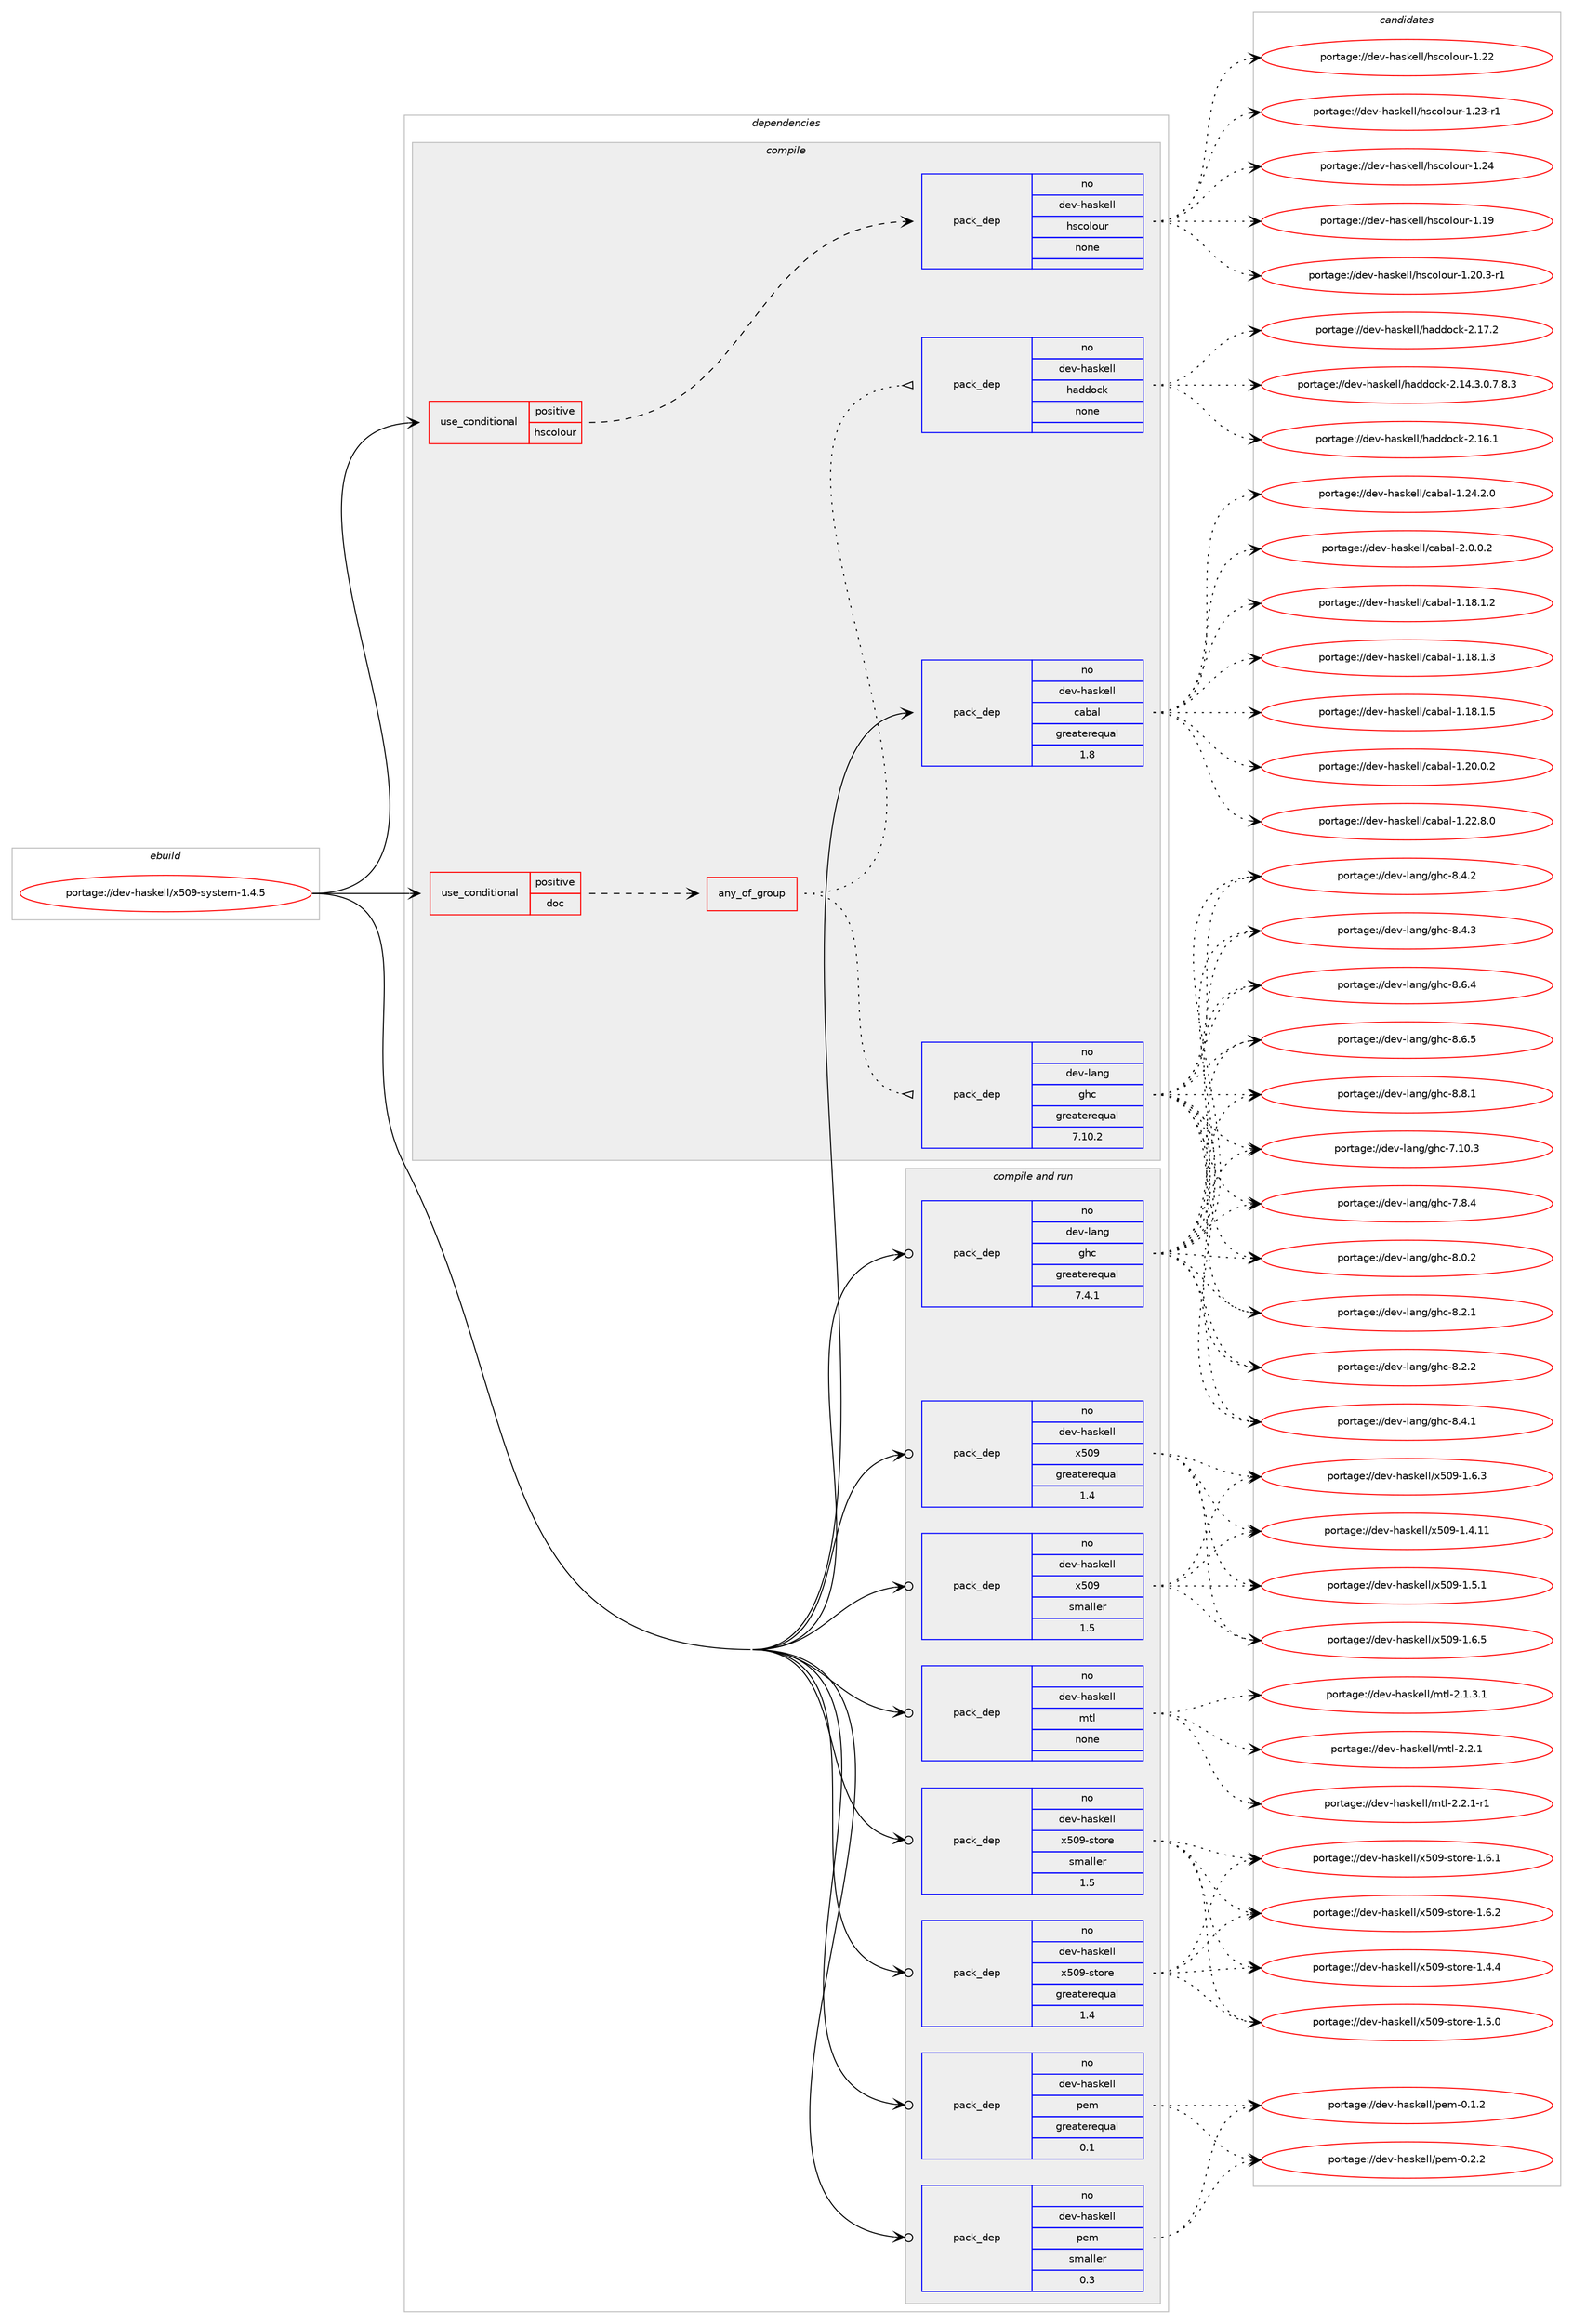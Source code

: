digraph prolog {

# *************
# Graph options
# *************

newrank=true;
concentrate=true;
compound=true;
graph [rankdir=LR,fontname=Helvetica,fontsize=10,ranksep=1.5];#, ranksep=2.5, nodesep=0.2];
edge  [arrowhead=vee];
node  [fontname=Helvetica,fontsize=10];

# **********
# The ebuild
# **********

subgraph cluster_leftcol {
color=gray;
rank=same;
label=<<i>ebuild</i>>;
id [label="portage://dev-haskell/x509-system-1.4.5", color=red, width=4, href="../dev-haskell/x509-system-1.4.5.svg"];
}

# ****************
# The dependencies
# ****************

subgraph cluster_midcol {
color=gray;
label=<<i>dependencies</i>>;
subgraph cluster_compile {
fillcolor="#eeeeee";
style=filled;
label=<<i>compile</i>>;
subgraph cond17682 {
dependency83553 [label=<<TABLE BORDER="0" CELLBORDER="1" CELLSPACING="0" CELLPADDING="4"><TR><TD ROWSPAN="3" CELLPADDING="10">use_conditional</TD></TR><TR><TD>positive</TD></TR><TR><TD>doc</TD></TR></TABLE>>, shape=none, color=red];
subgraph any2580 {
dependency83554 [label=<<TABLE BORDER="0" CELLBORDER="1" CELLSPACING="0" CELLPADDING="4"><TR><TD CELLPADDING="10">any_of_group</TD></TR></TABLE>>, shape=none, color=red];subgraph pack63234 {
dependency83555 [label=<<TABLE BORDER="0" CELLBORDER="1" CELLSPACING="0" CELLPADDING="4" WIDTH="220"><TR><TD ROWSPAN="6" CELLPADDING="30">pack_dep</TD></TR><TR><TD WIDTH="110">no</TD></TR><TR><TD>dev-haskell</TD></TR><TR><TD>haddock</TD></TR><TR><TD>none</TD></TR><TR><TD></TD></TR></TABLE>>, shape=none, color=blue];
}
dependency83554:e -> dependency83555:w [weight=20,style="dotted",arrowhead="oinv"];
subgraph pack63235 {
dependency83556 [label=<<TABLE BORDER="0" CELLBORDER="1" CELLSPACING="0" CELLPADDING="4" WIDTH="220"><TR><TD ROWSPAN="6" CELLPADDING="30">pack_dep</TD></TR><TR><TD WIDTH="110">no</TD></TR><TR><TD>dev-lang</TD></TR><TR><TD>ghc</TD></TR><TR><TD>greaterequal</TD></TR><TR><TD>7.10.2</TD></TR></TABLE>>, shape=none, color=blue];
}
dependency83554:e -> dependency83556:w [weight=20,style="dotted",arrowhead="oinv"];
}
dependency83553:e -> dependency83554:w [weight=20,style="dashed",arrowhead="vee"];
}
id:e -> dependency83553:w [weight=20,style="solid",arrowhead="vee"];
subgraph cond17683 {
dependency83557 [label=<<TABLE BORDER="0" CELLBORDER="1" CELLSPACING="0" CELLPADDING="4"><TR><TD ROWSPAN="3" CELLPADDING="10">use_conditional</TD></TR><TR><TD>positive</TD></TR><TR><TD>hscolour</TD></TR></TABLE>>, shape=none, color=red];
subgraph pack63236 {
dependency83558 [label=<<TABLE BORDER="0" CELLBORDER="1" CELLSPACING="0" CELLPADDING="4" WIDTH="220"><TR><TD ROWSPAN="6" CELLPADDING="30">pack_dep</TD></TR><TR><TD WIDTH="110">no</TD></TR><TR><TD>dev-haskell</TD></TR><TR><TD>hscolour</TD></TR><TR><TD>none</TD></TR><TR><TD></TD></TR></TABLE>>, shape=none, color=blue];
}
dependency83557:e -> dependency83558:w [weight=20,style="dashed",arrowhead="vee"];
}
id:e -> dependency83557:w [weight=20,style="solid",arrowhead="vee"];
subgraph pack63237 {
dependency83559 [label=<<TABLE BORDER="0" CELLBORDER="1" CELLSPACING="0" CELLPADDING="4" WIDTH="220"><TR><TD ROWSPAN="6" CELLPADDING="30">pack_dep</TD></TR><TR><TD WIDTH="110">no</TD></TR><TR><TD>dev-haskell</TD></TR><TR><TD>cabal</TD></TR><TR><TD>greaterequal</TD></TR><TR><TD>1.8</TD></TR></TABLE>>, shape=none, color=blue];
}
id:e -> dependency83559:w [weight=20,style="solid",arrowhead="vee"];
}
subgraph cluster_compileandrun {
fillcolor="#eeeeee";
style=filled;
label=<<i>compile and run</i>>;
subgraph pack63238 {
dependency83560 [label=<<TABLE BORDER="0" CELLBORDER="1" CELLSPACING="0" CELLPADDING="4" WIDTH="220"><TR><TD ROWSPAN="6" CELLPADDING="30">pack_dep</TD></TR><TR><TD WIDTH="110">no</TD></TR><TR><TD>dev-haskell</TD></TR><TR><TD>mtl</TD></TR><TR><TD>none</TD></TR><TR><TD></TD></TR></TABLE>>, shape=none, color=blue];
}
id:e -> dependency83560:w [weight=20,style="solid",arrowhead="odotvee"];
subgraph pack63239 {
dependency83561 [label=<<TABLE BORDER="0" CELLBORDER="1" CELLSPACING="0" CELLPADDING="4" WIDTH="220"><TR><TD ROWSPAN="6" CELLPADDING="30">pack_dep</TD></TR><TR><TD WIDTH="110">no</TD></TR><TR><TD>dev-haskell</TD></TR><TR><TD>pem</TD></TR><TR><TD>greaterequal</TD></TR><TR><TD>0.1</TD></TR></TABLE>>, shape=none, color=blue];
}
id:e -> dependency83561:w [weight=20,style="solid",arrowhead="odotvee"];
subgraph pack63240 {
dependency83562 [label=<<TABLE BORDER="0" CELLBORDER="1" CELLSPACING="0" CELLPADDING="4" WIDTH="220"><TR><TD ROWSPAN="6" CELLPADDING="30">pack_dep</TD></TR><TR><TD WIDTH="110">no</TD></TR><TR><TD>dev-haskell</TD></TR><TR><TD>pem</TD></TR><TR><TD>smaller</TD></TR><TR><TD>0.3</TD></TR></TABLE>>, shape=none, color=blue];
}
id:e -> dependency83562:w [weight=20,style="solid",arrowhead="odotvee"];
subgraph pack63241 {
dependency83563 [label=<<TABLE BORDER="0" CELLBORDER="1" CELLSPACING="0" CELLPADDING="4" WIDTH="220"><TR><TD ROWSPAN="6" CELLPADDING="30">pack_dep</TD></TR><TR><TD WIDTH="110">no</TD></TR><TR><TD>dev-haskell</TD></TR><TR><TD>x509</TD></TR><TR><TD>greaterequal</TD></TR><TR><TD>1.4</TD></TR></TABLE>>, shape=none, color=blue];
}
id:e -> dependency83563:w [weight=20,style="solid",arrowhead="odotvee"];
subgraph pack63242 {
dependency83564 [label=<<TABLE BORDER="0" CELLBORDER="1" CELLSPACING="0" CELLPADDING="4" WIDTH="220"><TR><TD ROWSPAN="6" CELLPADDING="30">pack_dep</TD></TR><TR><TD WIDTH="110">no</TD></TR><TR><TD>dev-haskell</TD></TR><TR><TD>x509</TD></TR><TR><TD>smaller</TD></TR><TR><TD>1.5</TD></TR></TABLE>>, shape=none, color=blue];
}
id:e -> dependency83564:w [weight=20,style="solid",arrowhead="odotvee"];
subgraph pack63243 {
dependency83565 [label=<<TABLE BORDER="0" CELLBORDER="1" CELLSPACING="0" CELLPADDING="4" WIDTH="220"><TR><TD ROWSPAN="6" CELLPADDING="30">pack_dep</TD></TR><TR><TD WIDTH="110">no</TD></TR><TR><TD>dev-haskell</TD></TR><TR><TD>x509-store</TD></TR><TR><TD>greaterequal</TD></TR><TR><TD>1.4</TD></TR></TABLE>>, shape=none, color=blue];
}
id:e -> dependency83565:w [weight=20,style="solid",arrowhead="odotvee"];
subgraph pack63244 {
dependency83566 [label=<<TABLE BORDER="0" CELLBORDER="1" CELLSPACING="0" CELLPADDING="4" WIDTH="220"><TR><TD ROWSPAN="6" CELLPADDING="30">pack_dep</TD></TR><TR><TD WIDTH="110">no</TD></TR><TR><TD>dev-haskell</TD></TR><TR><TD>x509-store</TD></TR><TR><TD>smaller</TD></TR><TR><TD>1.5</TD></TR></TABLE>>, shape=none, color=blue];
}
id:e -> dependency83566:w [weight=20,style="solid",arrowhead="odotvee"];
subgraph pack63245 {
dependency83567 [label=<<TABLE BORDER="0" CELLBORDER="1" CELLSPACING="0" CELLPADDING="4" WIDTH="220"><TR><TD ROWSPAN="6" CELLPADDING="30">pack_dep</TD></TR><TR><TD WIDTH="110">no</TD></TR><TR><TD>dev-lang</TD></TR><TR><TD>ghc</TD></TR><TR><TD>greaterequal</TD></TR><TR><TD>7.4.1</TD></TR></TABLE>>, shape=none, color=blue];
}
id:e -> dependency83567:w [weight=20,style="solid",arrowhead="odotvee"];
}
subgraph cluster_run {
fillcolor="#eeeeee";
style=filled;
label=<<i>run</i>>;
}
}

# **************
# The candidates
# **************

subgraph cluster_choices {
rank=same;
color=gray;
label=<<i>candidates</i>>;

subgraph choice63234 {
color=black;
nodesep=1;
choiceportage1001011184510497115107101108108471049710010011199107455046495246514648465546564651 [label="portage://dev-haskell/haddock-2.14.3.0.7.8.3", color=red, width=4,href="../dev-haskell/haddock-2.14.3.0.7.8.3.svg"];
choiceportage100101118451049711510710110810847104971001001119910745504649544649 [label="portage://dev-haskell/haddock-2.16.1", color=red, width=4,href="../dev-haskell/haddock-2.16.1.svg"];
choiceportage100101118451049711510710110810847104971001001119910745504649554650 [label="portage://dev-haskell/haddock-2.17.2", color=red, width=4,href="../dev-haskell/haddock-2.17.2.svg"];
dependency83555:e -> choiceportage1001011184510497115107101108108471049710010011199107455046495246514648465546564651:w [style=dotted,weight="100"];
dependency83555:e -> choiceportage100101118451049711510710110810847104971001001119910745504649544649:w [style=dotted,weight="100"];
dependency83555:e -> choiceportage100101118451049711510710110810847104971001001119910745504649554650:w [style=dotted,weight="100"];
}
subgraph choice63235 {
color=black;
nodesep=1;
choiceportage1001011184510897110103471031049945554649484651 [label="portage://dev-lang/ghc-7.10.3", color=red, width=4,href="../dev-lang/ghc-7.10.3.svg"];
choiceportage10010111845108971101034710310499455546564652 [label="portage://dev-lang/ghc-7.8.4", color=red, width=4,href="../dev-lang/ghc-7.8.4.svg"];
choiceportage10010111845108971101034710310499455646484650 [label="portage://dev-lang/ghc-8.0.2", color=red, width=4,href="../dev-lang/ghc-8.0.2.svg"];
choiceportage10010111845108971101034710310499455646504649 [label="portage://dev-lang/ghc-8.2.1", color=red, width=4,href="../dev-lang/ghc-8.2.1.svg"];
choiceportage10010111845108971101034710310499455646504650 [label="portage://dev-lang/ghc-8.2.2", color=red, width=4,href="../dev-lang/ghc-8.2.2.svg"];
choiceportage10010111845108971101034710310499455646524649 [label="portage://dev-lang/ghc-8.4.1", color=red, width=4,href="../dev-lang/ghc-8.4.1.svg"];
choiceportage10010111845108971101034710310499455646524650 [label="portage://dev-lang/ghc-8.4.2", color=red, width=4,href="../dev-lang/ghc-8.4.2.svg"];
choiceportage10010111845108971101034710310499455646524651 [label="portage://dev-lang/ghc-8.4.3", color=red, width=4,href="../dev-lang/ghc-8.4.3.svg"];
choiceportage10010111845108971101034710310499455646544652 [label="portage://dev-lang/ghc-8.6.4", color=red, width=4,href="../dev-lang/ghc-8.6.4.svg"];
choiceportage10010111845108971101034710310499455646544653 [label="portage://dev-lang/ghc-8.6.5", color=red, width=4,href="../dev-lang/ghc-8.6.5.svg"];
choiceportage10010111845108971101034710310499455646564649 [label="portage://dev-lang/ghc-8.8.1", color=red, width=4,href="../dev-lang/ghc-8.8.1.svg"];
dependency83556:e -> choiceportage1001011184510897110103471031049945554649484651:w [style=dotted,weight="100"];
dependency83556:e -> choiceportage10010111845108971101034710310499455546564652:w [style=dotted,weight="100"];
dependency83556:e -> choiceportage10010111845108971101034710310499455646484650:w [style=dotted,weight="100"];
dependency83556:e -> choiceportage10010111845108971101034710310499455646504649:w [style=dotted,weight="100"];
dependency83556:e -> choiceportage10010111845108971101034710310499455646504650:w [style=dotted,weight="100"];
dependency83556:e -> choiceportage10010111845108971101034710310499455646524649:w [style=dotted,weight="100"];
dependency83556:e -> choiceportage10010111845108971101034710310499455646524650:w [style=dotted,weight="100"];
dependency83556:e -> choiceportage10010111845108971101034710310499455646524651:w [style=dotted,weight="100"];
dependency83556:e -> choiceportage10010111845108971101034710310499455646544652:w [style=dotted,weight="100"];
dependency83556:e -> choiceportage10010111845108971101034710310499455646544653:w [style=dotted,weight="100"];
dependency83556:e -> choiceportage10010111845108971101034710310499455646564649:w [style=dotted,weight="100"];
}
subgraph choice63236 {
color=black;
nodesep=1;
choiceportage100101118451049711510710110810847104115991111081111171144549464957 [label="portage://dev-haskell/hscolour-1.19", color=red, width=4,href="../dev-haskell/hscolour-1.19.svg"];
choiceportage10010111845104971151071011081084710411599111108111117114454946504846514511449 [label="portage://dev-haskell/hscolour-1.20.3-r1", color=red, width=4,href="../dev-haskell/hscolour-1.20.3-r1.svg"];
choiceportage100101118451049711510710110810847104115991111081111171144549465050 [label="portage://dev-haskell/hscolour-1.22", color=red, width=4,href="../dev-haskell/hscolour-1.22.svg"];
choiceportage1001011184510497115107101108108471041159911110811111711445494650514511449 [label="portage://dev-haskell/hscolour-1.23-r1", color=red, width=4,href="../dev-haskell/hscolour-1.23-r1.svg"];
choiceportage100101118451049711510710110810847104115991111081111171144549465052 [label="portage://dev-haskell/hscolour-1.24", color=red, width=4,href="../dev-haskell/hscolour-1.24.svg"];
dependency83558:e -> choiceportage100101118451049711510710110810847104115991111081111171144549464957:w [style=dotted,weight="100"];
dependency83558:e -> choiceportage10010111845104971151071011081084710411599111108111117114454946504846514511449:w [style=dotted,weight="100"];
dependency83558:e -> choiceportage100101118451049711510710110810847104115991111081111171144549465050:w [style=dotted,weight="100"];
dependency83558:e -> choiceportage1001011184510497115107101108108471041159911110811111711445494650514511449:w [style=dotted,weight="100"];
dependency83558:e -> choiceportage100101118451049711510710110810847104115991111081111171144549465052:w [style=dotted,weight="100"];
}
subgraph choice63237 {
color=black;
nodesep=1;
choiceportage10010111845104971151071011081084799979897108454946495646494650 [label="portage://dev-haskell/cabal-1.18.1.2", color=red, width=4,href="../dev-haskell/cabal-1.18.1.2.svg"];
choiceportage10010111845104971151071011081084799979897108454946495646494651 [label="portage://dev-haskell/cabal-1.18.1.3", color=red, width=4,href="../dev-haskell/cabal-1.18.1.3.svg"];
choiceportage10010111845104971151071011081084799979897108454946495646494653 [label="portage://dev-haskell/cabal-1.18.1.5", color=red, width=4,href="../dev-haskell/cabal-1.18.1.5.svg"];
choiceportage10010111845104971151071011081084799979897108454946504846484650 [label="portage://dev-haskell/cabal-1.20.0.2", color=red, width=4,href="../dev-haskell/cabal-1.20.0.2.svg"];
choiceportage10010111845104971151071011081084799979897108454946505046564648 [label="portage://dev-haskell/cabal-1.22.8.0", color=red, width=4,href="../dev-haskell/cabal-1.22.8.0.svg"];
choiceportage10010111845104971151071011081084799979897108454946505246504648 [label="portage://dev-haskell/cabal-1.24.2.0", color=red, width=4,href="../dev-haskell/cabal-1.24.2.0.svg"];
choiceportage100101118451049711510710110810847999798971084550464846484650 [label="portage://dev-haskell/cabal-2.0.0.2", color=red, width=4,href="../dev-haskell/cabal-2.0.0.2.svg"];
dependency83559:e -> choiceportage10010111845104971151071011081084799979897108454946495646494650:w [style=dotted,weight="100"];
dependency83559:e -> choiceportage10010111845104971151071011081084799979897108454946495646494651:w [style=dotted,weight="100"];
dependency83559:e -> choiceportage10010111845104971151071011081084799979897108454946495646494653:w [style=dotted,weight="100"];
dependency83559:e -> choiceportage10010111845104971151071011081084799979897108454946504846484650:w [style=dotted,weight="100"];
dependency83559:e -> choiceportage10010111845104971151071011081084799979897108454946505046564648:w [style=dotted,weight="100"];
dependency83559:e -> choiceportage10010111845104971151071011081084799979897108454946505246504648:w [style=dotted,weight="100"];
dependency83559:e -> choiceportage100101118451049711510710110810847999798971084550464846484650:w [style=dotted,weight="100"];
}
subgraph choice63238 {
color=black;
nodesep=1;
choiceportage1001011184510497115107101108108471091161084550464946514649 [label="portage://dev-haskell/mtl-2.1.3.1", color=red, width=4,href="../dev-haskell/mtl-2.1.3.1.svg"];
choiceportage100101118451049711510710110810847109116108455046504649 [label="portage://dev-haskell/mtl-2.2.1", color=red, width=4,href="../dev-haskell/mtl-2.2.1.svg"];
choiceportage1001011184510497115107101108108471091161084550465046494511449 [label="portage://dev-haskell/mtl-2.2.1-r1", color=red, width=4,href="../dev-haskell/mtl-2.2.1-r1.svg"];
dependency83560:e -> choiceportage1001011184510497115107101108108471091161084550464946514649:w [style=dotted,weight="100"];
dependency83560:e -> choiceportage100101118451049711510710110810847109116108455046504649:w [style=dotted,weight="100"];
dependency83560:e -> choiceportage1001011184510497115107101108108471091161084550465046494511449:w [style=dotted,weight="100"];
}
subgraph choice63239 {
color=black;
nodesep=1;
choiceportage100101118451049711510710110810847112101109454846494650 [label="portage://dev-haskell/pem-0.1.2", color=red, width=4,href="../dev-haskell/pem-0.1.2.svg"];
choiceportage100101118451049711510710110810847112101109454846504650 [label="portage://dev-haskell/pem-0.2.2", color=red, width=4,href="../dev-haskell/pem-0.2.2.svg"];
dependency83561:e -> choiceportage100101118451049711510710110810847112101109454846494650:w [style=dotted,weight="100"];
dependency83561:e -> choiceportage100101118451049711510710110810847112101109454846504650:w [style=dotted,weight="100"];
}
subgraph choice63240 {
color=black;
nodesep=1;
choiceportage100101118451049711510710110810847112101109454846494650 [label="portage://dev-haskell/pem-0.1.2", color=red, width=4,href="../dev-haskell/pem-0.1.2.svg"];
choiceportage100101118451049711510710110810847112101109454846504650 [label="portage://dev-haskell/pem-0.2.2", color=red, width=4,href="../dev-haskell/pem-0.2.2.svg"];
dependency83562:e -> choiceportage100101118451049711510710110810847112101109454846494650:w [style=dotted,weight="100"];
dependency83562:e -> choiceportage100101118451049711510710110810847112101109454846504650:w [style=dotted,weight="100"];
}
subgraph choice63241 {
color=black;
nodesep=1;
choiceportage10010111845104971151071011081084712053485745494652464949 [label="portage://dev-haskell/x509-1.4.11", color=red, width=4,href="../dev-haskell/x509-1.4.11.svg"];
choiceportage100101118451049711510710110810847120534857454946534649 [label="portage://dev-haskell/x509-1.5.1", color=red, width=4,href="../dev-haskell/x509-1.5.1.svg"];
choiceportage100101118451049711510710110810847120534857454946544651 [label="portage://dev-haskell/x509-1.6.3", color=red, width=4,href="../dev-haskell/x509-1.6.3.svg"];
choiceportage100101118451049711510710110810847120534857454946544653 [label="portage://dev-haskell/x509-1.6.5", color=red, width=4,href="../dev-haskell/x509-1.6.5.svg"];
dependency83563:e -> choiceportage10010111845104971151071011081084712053485745494652464949:w [style=dotted,weight="100"];
dependency83563:e -> choiceportage100101118451049711510710110810847120534857454946534649:w [style=dotted,weight="100"];
dependency83563:e -> choiceportage100101118451049711510710110810847120534857454946544651:w [style=dotted,weight="100"];
dependency83563:e -> choiceportage100101118451049711510710110810847120534857454946544653:w [style=dotted,weight="100"];
}
subgraph choice63242 {
color=black;
nodesep=1;
choiceportage10010111845104971151071011081084712053485745494652464949 [label="portage://dev-haskell/x509-1.4.11", color=red, width=4,href="../dev-haskell/x509-1.4.11.svg"];
choiceportage100101118451049711510710110810847120534857454946534649 [label="portage://dev-haskell/x509-1.5.1", color=red, width=4,href="../dev-haskell/x509-1.5.1.svg"];
choiceportage100101118451049711510710110810847120534857454946544651 [label="portage://dev-haskell/x509-1.6.3", color=red, width=4,href="../dev-haskell/x509-1.6.3.svg"];
choiceportage100101118451049711510710110810847120534857454946544653 [label="portage://dev-haskell/x509-1.6.5", color=red, width=4,href="../dev-haskell/x509-1.6.5.svg"];
dependency83564:e -> choiceportage10010111845104971151071011081084712053485745494652464949:w [style=dotted,weight="100"];
dependency83564:e -> choiceportage100101118451049711510710110810847120534857454946534649:w [style=dotted,weight="100"];
dependency83564:e -> choiceportage100101118451049711510710110810847120534857454946544651:w [style=dotted,weight="100"];
dependency83564:e -> choiceportage100101118451049711510710110810847120534857454946544653:w [style=dotted,weight="100"];
}
subgraph choice63243 {
color=black;
nodesep=1;
choiceportage10010111845104971151071011081084712053485745115116111114101454946524652 [label="portage://dev-haskell/x509-store-1.4.4", color=red, width=4,href="../dev-haskell/x509-store-1.4.4.svg"];
choiceportage10010111845104971151071011081084712053485745115116111114101454946534648 [label="portage://dev-haskell/x509-store-1.5.0", color=red, width=4,href="../dev-haskell/x509-store-1.5.0.svg"];
choiceportage10010111845104971151071011081084712053485745115116111114101454946544649 [label="portage://dev-haskell/x509-store-1.6.1", color=red, width=4,href="../dev-haskell/x509-store-1.6.1.svg"];
choiceportage10010111845104971151071011081084712053485745115116111114101454946544650 [label="portage://dev-haskell/x509-store-1.6.2", color=red, width=4,href="../dev-haskell/x509-store-1.6.2.svg"];
dependency83565:e -> choiceportage10010111845104971151071011081084712053485745115116111114101454946524652:w [style=dotted,weight="100"];
dependency83565:e -> choiceportage10010111845104971151071011081084712053485745115116111114101454946534648:w [style=dotted,weight="100"];
dependency83565:e -> choiceportage10010111845104971151071011081084712053485745115116111114101454946544649:w [style=dotted,weight="100"];
dependency83565:e -> choiceportage10010111845104971151071011081084712053485745115116111114101454946544650:w [style=dotted,weight="100"];
}
subgraph choice63244 {
color=black;
nodesep=1;
choiceportage10010111845104971151071011081084712053485745115116111114101454946524652 [label="portage://dev-haskell/x509-store-1.4.4", color=red, width=4,href="../dev-haskell/x509-store-1.4.4.svg"];
choiceportage10010111845104971151071011081084712053485745115116111114101454946534648 [label="portage://dev-haskell/x509-store-1.5.0", color=red, width=4,href="../dev-haskell/x509-store-1.5.0.svg"];
choiceportage10010111845104971151071011081084712053485745115116111114101454946544649 [label="portage://dev-haskell/x509-store-1.6.1", color=red, width=4,href="../dev-haskell/x509-store-1.6.1.svg"];
choiceportage10010111845104971151071011081084712053485745115116111114101454946544650 [label="portage://dev-haskell/x509-store-1.6.2", color=red, width=4,href="../dev-haskell/x509-store-1.6.2.svg"];
dependency83566:e -> choiceportage10010111845104971151071011081084712053485745115116111114101454946524652:w [style=dotted,weight="100"];
dependency83566:e -> choiceportage10010111845104971151071011081084712053485745115116111114101454946534648:w [style=dotted,weight="100"];
dependency83566:e -> choiceportage10010111845104971151071011081084712053485745115116111114101454946544649:w [style=dotted,weight="100"];
dependency83566:e -> choiceportage10010111845104971151071011081084712053485745115116111114101454946544650:w [style=dotted,weight="100"];
}
subgraph choice63245 {
color=black;
nodesep=1;
choiceportage1001011184510897110103471031049945554649484651 [label="portage://dev-lang/ghc-7.10.3", color=red, width=4,href="../dev-lang/ghc-7.10.3.svg"];
choiceportage10010111845108971101034710310499455546564652 [label="portage://dev-lang/ghc-7.8.4", color=red, width=4,href="../dev-lang/ghc-7.8.4.svg"];
choiceportage10010111845108971101034710310499455646484650 [label="portage://dev-lang/ghc-8.0.2", color=red, width=4,href="../dev-lang/ghc-8.0.2.svg"];
choiceportage10010111845108971101034710310499455646504649 [label="portage://dev-lang/ghc-8.2.1", color=red, width=4,href="../dev-lang/ghc-8.2.1.svg"];
choiceportage10010111845108971101034710310499455646504650 [label="portage://dev-lang/ghc-8.2.2", color=red, width=4,href="../dev-lang/ghc-8.2.2.svg"];
choiceportage10010111845108971101034710310499455646524649 [label="portage://dev-lang/ghc-8.4.1", color=red, width=4,href="../dev-lang/ghc-8.4.1.svg"];
choiceportage10010111845108971101034710310499455646524650 [label="portage://dev-lang/ghc-8.4.2", color=red, width=4,href="../dev-lang/ghc-8.4.2.svg"];
choiceportage10010111845108971101034710310499455646524651 [label="portage://dev-lang/ghc-8.4.3", color=red, width=4,href="../dev-lang/ghc-8.4.3.svg"];
choiceportage10010111845108971101034710310499455646544652 [label="portage://dev-lang/ghc-8.6.4", color=red, width=4,href="../dev-lang/ghc-8.6.4.svg"];
choiceportage10010111845108971101034710310499455646544653 [label="portage://dev-lang/ghc-8.6.5", color=red, width=4,href="../dev-lang/ghc-8.6.5.svg"];
choiceportage10010111845108971101034710310499455646564649 [label="portage://dev-lang/ghc-8.8.1", color=red, width=4,href="../dev-lang/ghc-8.8.1.svg"];
dependency83567:e -> choiceportage1001011184510897110103471031049945554649484651:w [style=dotted,weight="100"];
dependency83567:e -> choiceportage10010111845108971101034710310499455546564652:w [style=dotted,weight="100"];
dependency83567:e -> choiceportage10010111845108971101034710310499455646484650:w [style=dotted,weight="100"];
dependency83567:e -> choiceportage10010111845108971101034710310499455646504649:w [style=dotted,weight="100"];
dependency83567:e -> choiceportage10010111845108971101034710310499455646504650:w [style=dotted,weight="100"];
dependency83567:e -> choiceportage10010111845108971101034710310499455646524649:w [style=dotted,weight="100"];
dependency83567:e -> choiceportage10010111845108971101034710310499455646524650:w [style=dotted,weight="100"];
dependency83567:e -> choiceportage10010111845108971101034710310499455646524651:w [style=dotted,weight="100"];
dependency83567:e -> choiceportage10010111845108971101034710310499455646544652:w [style=dotted,weight="100"];
dependency83567:e -> choiceportage10010111845108971101034710310499455646544653:w [style=dotted,weight="100"];
dependency83567:e -> choiceportage10010111845108971101034710310499455646564649:w [style=dotted,weight="100"];
}
}

}
